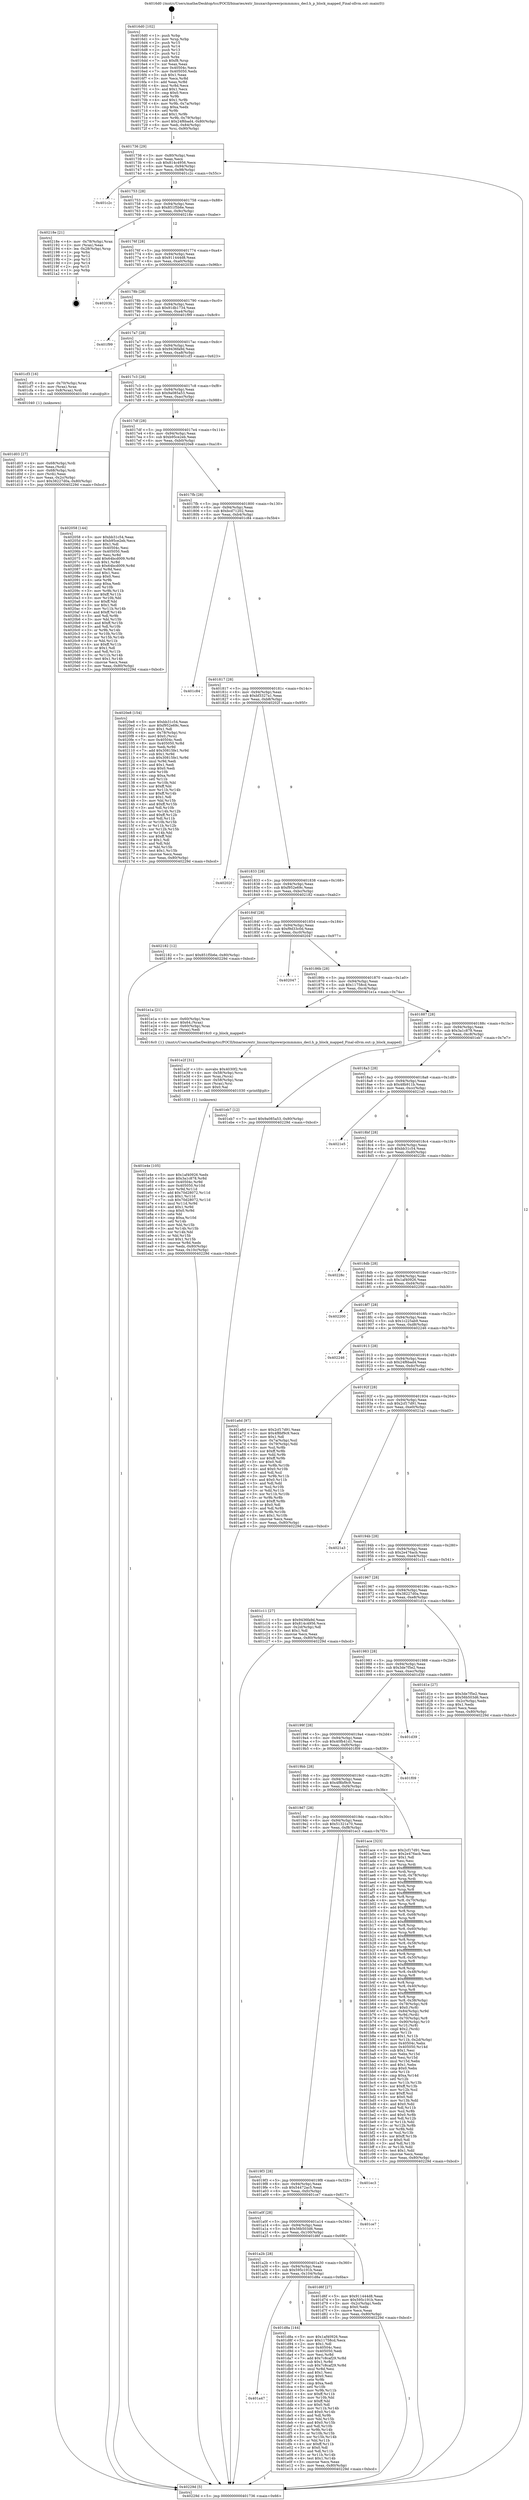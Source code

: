 digraph "0x4016d0" {
  label = "0x4016d0 (/mnt/c/Users/mathe/Desktop/tcc/POCII/binaries/extr_linuxarchpowerpcmmmmu_decl.h_p_block_mapped_Final-ollvm.out::main(0))"
  labelloc = "t"
  node[shape=record]

  Entry [label="",width=0.3,height=0.3,shape=circle,fillcolor=black,style=filled]
  "0x401736" [label="{
     0x401736 [29]\l
     | [instrs]\l
     &nbsp;&nbsp;0x401736 \<+3\>: mov -0x80(%rbp),%eax\l
     &nbsp;&nbsp;0x401739 \<+2\>: mov %eax,%ecx\l
     &nbsp;&nbsp;0x40173b \<+6\>: sub $0x814c4956,%ecx\l
     &nbsp;&nbsp;0x401741 \<+6\>: mov %eax,-0x94(%rbp)\l
     &nbsp;&nbsp;0x401747 \<+6\>: mov %ecx,-0x98(%rbp)\l
     &nbsp;&nbsp;0x40174d \<+6\>: je 0000000000401c2c \<main+0x55c\>\l
  }"]
  "0x401c2c" [label="{
     0x401c2c\l
  }", style=dashed]
  "0x401753" [label="{
     0x401753 [28]\l
     | [instrs]\l
     &nbsp;&nbsp;0x401753 \<+5\>: jmp 0000000000401758 \<main+0x88\>\l
     &nbsp;&nbsp;0x401758 \<+6\>: mov -0x94(%rbp),%eax\l
     &nbsp;&nbsp;0x40175e \<+5\>: sub $0x851f5b6e,%eax\l
     &nbsp;&nbsp;0x401763 \<+6\>: mov %eax,-0x9c(%rbp)\l
     &nbsp;&nbsp;0x401769 \<+6\>: je 000000000040218e \<main+0xabe\>\l
  }"]
  Exit [label="",width=0.3,height=0.3,shape=circle,fillcolor=black,style=filled,peripheries=2]
  "0x40218e" [label="{
     0x40218e [21]\l
     | [instrs]\l
     &nbsp;&nbsp;0x40218e \<+4\>: mov -0x78(%rbp),%rax\l
     &nbsp;&nbsp;0x402192 \<+2\>: mov (%rax),%eax\l
     &nbsp;&nbsp;0x402194 \<+4\>: lea -0x28(%rbp),%rsp\l
     &nbsp;&nbsp;0x402198 \<+1\>: pop %rbx\l
     &nbsp;&nbsp;0x402199 \<+2\>: pop %r12\l
     &nbsp;&nbsp;0x40219b \<+2\>: pop %r13\l
     &nbsp;&nbsp;0x40219d \<+2\>: pop %r14\l
     &nbsp;&nbsp;0x40219f \<+2\>: pop %r15\l
     &nbsp;&nbsp;0x4021a1 \<+1\>: pop %rbp\l
     &nbsp;&nbsp;0x4021a2 \<+1\>: ret\l
  }"]
  "0x40176f" [label="{
     0x40176f [28]\l
     | [instrs]\l
     &nbsp;&nbsp;0x40176f \<+5\>: jmp 0000000000401774 \<main+0xa4\>\l
     &nbsp;&nbsp;0x401774 \<+6\>: mov -0x94(%rbp),%eax\l
     &nbsp;&nbsp;0x40177a \<+5\>: sub $0x911444d8,%eax\l
     &nbsp;&nbsp;0x40177f \<+6\>: mov %eax,-0xa0(%rbp)\l
     &nbsp;&nbsp;0x401785 \<+6\>: je 000000000040203b \<main+0x96b\>\l
  }"]
  "0x401e4e" [label="{
     0x401e4e [105]\l
     | [instrs]\l
     &nbsp;&nbsp;0x401e4e \<+5\>: mov $0x1af40926,%edx\l
     &nbsp;&nbsp;0x401e53 \<+6\>: mov $0x3a1c878,%r8d\l
     &nbsp;&nbsp;0x401e59 \<+8\>: mov 0x40504c,%r9d\l
     &nbsp;&nbsp;0x401e61 \<+8\>: mov 0x405050,%r10d\l
     &nbsp;&nbsp;0x401e69 \<+3\>: mov %r9d,%r11d\l
     &nbsp;&nbsp;0x401e6c \<+7\>: add $0x70d28072,%r11d\l
     &nbsp;&nbsp;0x401e73 \<+4\>: sub $0x1,%r11d\l
     &nbsp;&nbsp;0x401e77 \<+7\>: sub $0x70d28072,%r11d\l
     &nbsp;&nbsp;0x401e7e \<+4\>: imul %r11d,%r9d\l
     &nbsp;&nbsp;0x401e82 \<+4\>: and $0x1,%r9d\l
     &nbsp;&nbsp;0x401e86 \<+4\>: cmp $0x0,%r9d\l
     &nbsp;&nbsp;0x401e8a \<+3\>: sete %bl\l
     &nbsp;&nbsp;0x401e8d \<+4\>: cmp $0xa,%r10d\l
     &nbsp;&nbsp;0x401e91 \<+4\>: setl %r14b\l
     &nbsp;&nbsp;0x401e95 \<+3\>: mov %bl,%r15b\l
     &nbsp;&nbsp;0x401e98 \<+3\>: and %r14b,%r15b\l
     &nbsp;&nbsp;0x401e9b \<+3\>: xor %r14b,%bl\l
     &nbsp;&nbsp;0x401e9e \<+3\>: or %bl,%r15b\l
     &nbsp;&nbsp;0x401ea1 \<+4\>: test $0x1,%r15b\l
     &nbsp;&nbsp;0x401ea5 \<+4\>: cmovne %r8d,%edx\l
     &nbsp;&nbsp;0x401ea9 \<+3\>: mov %edx,-0x80(%rbp)\l
     &nbsp;&nbsp;0x401eac \<+6\>: mov %eax,-0x10c(%rbp)\l
     &nbsp;&nbsp;0x401eb2 \<+5\>: jmp 000000000040229d \<main+0xbcd\>\l
  }"]
  "0x40203b" [label="{
     0x40203b\l
  }", style=dashed]
  "0x40178b" [label="{
     0x40178b [28]\l
     | [instrs]\l
     &nbsp;&nbsp;0x40178b \<+5\>: jmp 0000000000401790 \<main+0xc0\>\l
     &nbsp;&nbsp;0x401790 \<+6\>: mov -0x94(%rbp),%eax\l
     &nbsp;&nbsp;0x401796 \<+5\>: sub $0x91db1734,%eax\l
     &nbsp;&nbsp;0x40179b \<+6\>: mov %eax,-0xa4(%rbp)\l
     &nbsp;&nbsp;0x4017a1 \<+6\>: je 0000000000401f99 \<main+0x8c9\>\l
  }"]
  "0x401e2f" [label="{
     0x401e2f [31]\l
     | [instrs]\l
     &nbsp;&nbsp;0x401e2f \<+10\>: movabs $0x4030f2,%rdi\l
     &nbsp;&nbsp;0x401e39 \<+4\>: mov -0x58(%rbp),%rcx\l
     &nbsp;&nbsp;0x401e3d \<+3\>: mov %rax,(%rcx)\l
     &nbsp;&nbsp;0x401e40 \<+4\>: mov -0x58(%rbp),%rax\l
     &nbsp;&nbsp;0x401e44 \<+3\>: mov (%rax),%rsi\l
     &nbsp;&nbsp;0x401e47 \<+2\>: mov $0x0,%al\l
     &nbsp;&nbsp;0x401e49 \<+5\>: call 0000000000401030 \<printf@plt\>\l
     | [calls]\l
     &nbsp;&nbsp;0x401030 \{1\} (unknown)\l
  }"]
  "0x401f99" [label="{
     0x401f99\l
  }", style=dashed]
  "0x4017a7" [label="{
     0x4017a7 [28]\l
     | [instrs]\l
     &nbsp;&nbsp;0x4017a7 \<+5\>: jmp 00000000004017ac \<main+0xdc\>\l
     &nbsp;&nbsp;0x4017ac \<+6\>: mov -0x94(%rbp),%eax\l
     &nbsp;&nbsp;0x4017b2 \<+5\>: sub $0x9436fa9d,%eax\l
     &nbsp;&nbsp;0x4017b7 \<+6\>: mov %eax,-0xa8(%rbp)\l
     &nbsp;&nbsp;0x4017bd \<+6\>: je 0000000000401cf3 \<main+0x623\>\l
  }"]
  "0x401a47" [label="{
     0x401a47\l
  }", style=dashed]
  "0x401cf3" [label="{
     0x401cf3 [16]\l
     | [instrs]\l
     &nbsp;&nbsp;0x401cf3 \<+4\>: mov -0x70(%rbp),%rax\l
     &nbsp;&nbsp;0x401cf7 \<+3\>: mov (%rax),%rax\l
     &nbsp;&nbsp;0x401cfa \<+4\>: mov 0x8(%rax),%rdi\l
     &nbsp;&nbsp;0x401cfe \<+5\>: call 0000000000401040 \<atoi@plt\>\l
     | [calls]\l
     &nbsp;&nbsp;0x401040 \{1\} (unknown)\l
  }"]
  "0x4017c3" [label="{
     0x4017c3 [28]\l
     | [instrs]\l
     &nbsp;&nbsp;0x4017c3 \<+5\>: jmp 00000000004017c8 \<main+0xf8\>\l
     &nbsp;&nbsp;0x4017c8 \<+6\>: mov -0x94(%rbp),%eax\l
     &nbsp;&nbsp;0x4017ce \<+5\>: sub $0x9a085a53,%eax\l
     &nbsp;&nbsp;0x4017d3 \<+6\>: mov %eax,-0xac(%rbp)\l
     &nbsp;&nbsp;0x4017d9 \<+6\>: je 0000000000402058 \<main+0x988\>\l
  }"]
  "0x401d8a" [label="{
     0x401d8a [144]\l
     | [instrs]\l
     &nbsp;&nbsp;0x401d8a \<+5\>: mov $0x1af40926,%eax\l
     &nbsp;&nbsp;0x401d8f \<+5\>: mov $0x11758cd,%ecx\l
     &nbsp;&nbsp;0x401d94 \<+2\>: mov $0x1,%dl\l
     &nbsp;&nbsp;0x401d96 \<+7\>: mov 0x40504c,%esi\l
     &nbsp;&nbsp;0x401d9d \<+7\>: mov 0x405050,%edi\l
     &nbsp;&nbsp;0x401da4 \<+3\>: mov %esi,%r8d\l
     &nbsp;&nbsp;0x401da7 \<+7\>: add $0x7c8caf29,%r8d\l
     &nbsp;&nbsp;0x401dae \<+4\>: sub $0x1,%r8d\l
     &nbsp;&nbsp;0x401db2 \<+7\>: sub $0x7c8caf29,%r8d\l
     &nbsp;&nbsp;0x401db9 \<+4\>: imul %r8d,%esi\l
     &nbsp;&nbsp;0x401dbd \<+3\>: and $0x1,%esi\l
     &nbsp;&nbsp;0x401dc0 \<+3\>: cmp $0x0,%esi\l
     &nbsp;&nbsp;0x401dc3 \<+4\>: sete %r9b\l
     &nbsp;&nbsp;0x401dc7 \<+3\>: cmp $0xa,%edi\l
     &nbsp;&nbsp;0x401dca \<+4\>: setl %r10b\l
     &nbsp;&nbsp;0x401dce \<+3\>: mov %r9b,%r11b\l
     &nbsp;&nbsp;0x401dd1 \<+4\>: xor $0xff,%r11b\l
     &nbsp;&nbsp;0x401dd5 \<+3\>: mov %r10b,%bl\l
     &nbsp;&nbsp;0x401dd8 \<+3\>: xor $0xff,%bl\l
     &nbsp;&nbsp;0x401ddb \<+3\>: xor $0x0,%dl\l
     &nbsp;&nbsp;0x401dde \<+3\>: mov %r11b,%r14b\l
     &nbsp;&nbsp;0x401de1 \<+4\>: and $0x0,%r14b\l
     &nbsp;&nbsp;0x401de5 \<+3\>: and %dl,%r9b\l
     &nbsp;&nbsp;0x401de8 \<+3\>: mov %bl,%r15b\l
     &nbsp;&nbsp;0x401deb \<+4\>: and $0x0,%r15b\l
     &nbsp;&nbsp;0x401def \<+3\>: and %dl,%r10b\l
     &nbsp;&nbsp;0x401df2 \<+3\>: or %r9b,%r14b\l
     &nbsp;&nbsp;0x401df5 \<+3\>: or %r10b,%r15b\l
     &nbsp;&nbsp;0x401df8 \<+3\>: xor %r15b,%r14b\l
     &nbsp;&nbsp;0x401dfb \<+3\>: or %bl,%r11b\l
     &nbsp;&nbsp;0x401dfe \<+4\>: xor $0xff,%r11b\l
     &nbsp;&nbsp;0x401e02 \<+3\>: or $0x0,%dl\l
     &nbsp;&nbsp;0x401e05 \<+3\>: and %dl,%r11b\l
     &nbsp;&nbsp;0x401e08 \<+3\>: or %r11b,%r14b\l
     &nbsp;&nbsp;0x401e0b \<+4\>: test $0x1,%r14b\l
     &nbsp;&nbsp;0x401e0f \<+3\>: cmovne %ecx,%eax\l
     &nbsp;&nbsp;0x401e12 \<+3\>: mov %eax,-0x80(%rbp)\l
     &nbsp;&nbsp;0x401e15 \<+5\>: jmp 000000000040229d \<main+0xbcd\>\l
  }"]
  "0x402058" [label="{
     0x402058 [144]\l
     | [instrs]\l
     &nbsp;&nbsp;0x402058 \<+5\>: mov $0xbb31c54,%eax\l
     &nbsp;&nbsp;0x40205d \<+5\>: mov $0xb95ce2eb,%ecx\l
     &nbsp;&nbsp;0x402062 \<+2\>: mov $0x1,%dl\l
     &nbsp;&nbsp;0x402064 \<+7\>: mov 0x40504c,%esi\l
     &nbsp;&nbsp;0x40206b \<+7\>: mov 0x405050,%edi\l
     &nbsp;&nbsp;0x402072 \<+3\>: mov %esi,%r8d\l
     &nbsp;&nbsp;0x402075 \<+7\>: add $0x64bcd009,%r8d\l
     &nbsp;&nbsp;0x40207c \<+4\>: sub $0x1,%r8d\l
     &nbsp;&nbsp;0x402080 \<+7\>: sub $0x64bcd009,%r8d\l
     &nbsp;&nbsp;0x402087 \<+4\>: imul %r8d,%esi\l
     &nbsp;&nbsp;0x40208b \<+3\>: and $0x1,%esi\l
     &nbsp;&nbsp;0x40208e \<+3\>: cmp $0x0,%esi\l
     &nbsp;&nbsp;0x402091 \<+4\>: sete %r9b\l
     &nbsp;&nbsp;0x402095 \<+3\>: cmp $0xa,%edi\l
     &nbsp;&nbsp;0x402098 \<+4\>: setl %r10b\l
     &nbsp;&nbsp;0x40209c \<+3\>: mov %r9b,%r11b\l
     &nbsp;&nbsp;0x40209f \<+4\>: xor $0xff,%r11b\l
     &nbsp;&nbsp;0x4020a3 \<+3\>: mov %r10b,%bl\l
     &nbsp;&nbsp;0x4020a6 \<+3\>: xor $0xff,%bl\l
     &nbsp;&nbsp;0x4020a9 \<+3\>: xor $0x1,%dl\l
     &nbsp;&nbsp;0x4020ac \<+3\>: mov %r11b,%r14b\l
     &nbsp;&nbsp;0x4020af \<+4\>: and $0xff,%r14b\l
     &nbsp;&nbsp;0x4020b3 \<+3\>: and %dl,%r9b\l
     &nbsp;&nbsp;0x4020b6 \<+3\>: mov %bl,%r15b\l
     &nbsp;&nbsp;0x4020b9 \<+4\>: and $0xff,%r15b\l
     &nbsp;&nbsp;0x4020bd \<+3\>: and %dl,%r10b\l
     &nbsp;&nbsp;0x4020c0 \<+3\>: or %r9b,%r14b\l
     &nbsp;&nbsp;0x4020c3 \<+3\>: or %r10b,%r15b\l
     &nbsp;&nbsp;0x4020c6 \<+3\>: xor %r15b,%r14b\l
     &nbsp;&nbsp;0x4020c9 \<+3\>: or %bl,%r11b\l
     &nbsp;&nbsp;0x4020cc \<+4\>: xor $0xff,%r11b\l
     &nbsp;&nbsp;0x4020d0 \<+3\>: or $0x1,%dl\l
     &nbsp;&nbsp;0x4020d3 \<+3\>: and %dl,%r11b\l
     &nbsp;&nbsp;0x4020d6 \<+3\>: or %r11b,%r14b\l
     &nbsp;&nbsp;0x4020d9 \<+4\>: test $0x1,%r14b\l
     &nbsp;&nbsp;0x4020dd \<+3\>: cmovne %ecx,%eax\l
     &nbsp;&nbsp;0x4020e0 \<+3\>: mov %eax,-0x80(%rbp)\l
     &nbsp;&nbsp;0x4020e3 \<+5\>: jmp 000000000040229d \<main+0xbcd\>\l
  }"]
  "0x4017df" [label="{
     0x4017df [28]\l
     | [instrs]\l
     &nbsp;&nbsp;0x4017df \<+5\>: jmp 00000000004017e4 \<main+0x114\>\l
     &nbsp;&nbsp;0x4017e4 \<+6\>: mov -0x94(%rbp),%eax\l
     &nbsp;&nbsp;0x4017ea \<+5\>: sub $0xb95ce2eb,%eax\l
     &nbsp;&nbsp;0x4017ef \<+6\>: mov %eax,-0xb0(%rbp)\l
     &nbsp;&nbsp;0x4017f5 \<+6\>: je 00000000004020e8 \<main+0xa18\>\l
  }"]
  "0x401a2b" [label="{
     0x401a2b [28]\l
     | [instrs]\l
     &nbsp;&nbsp;0x401a2b \<+5\>: jmp 0000000000401a30 \<main+0x360\>\l
     &nbsp;&nbsp;0x401a30 \<+6\>: mov -0x94(%rbp),%eax\l
     &nbsp;&nbsp;0x401a36 \<+5\>: sub $0x595c191b,%eax\l
     &nbsp;&nbsp;0x401a3b \<+6\>: mov %eax,-0x104(%rbp)\l
     &nbsp;&nbsp;0x401a41 \<+6\>: je 0000000000401d8a \<main+0x6ba\>\l
  }"]
  "0x4020e8" [label="{
     0x4020e8 [154]\l
     | [instrs]\l
     &nbsp;&nbsp;0x4020e8 \<+5\>: mov $0xbb31c54,%eax\l
     &nbsp;&nbsp;0x4020ed \<+5\>: mov $0xf952e69c,%ecx\l
     &nbsp;&nbsp;0x4020f2 \<+2\>: mov $0x1,%dl\l
     &nbsp;&nbsp;0x4020f4 \<+4\>: mov -0x78(%rbp),%rsi\l
     &nbsp;&nbsp;0x4020f8 \<+6\>: movl $0x0,(%rsi)\l
     &nbsp;&nbsp;0x4020fe \<+7\>: mov 0x40504c,%edi\l
     &nbsp;&nbsp;0x402105 \<+8\>: mov 0x405050,%r8d\l
     &nbsp;&nbsp;0x40210d \<+3\>: mov %edi,%r9d\l
     &nbsp;&nbsp;0x402110 \<+7\>: add $0x30815fe1,%r9d\l
     &nbsp;&nbsp;0x402117 \<+4\>: sub $0x1,%r9d\l
     &nbsp;&nbsp;0x40211b \<+7\>: sub $0x30815fe1,%r9d\l
     &nbsp;&nbsp;0x402122 \<+4\>: imul %r9d,%edi\l
     &nbsp;&nbsp;0x402126 \<+3\>: and $0x1,%edi\l
     &nbsp;&nbsp;0x402129 \<+3\>: cmp $0x0,%edi\l
     &nbsp;&nbsp;0x40212c \<+4\>: sete %r10b\l
     &nbsp;&nbsp;0x402130 \<+4\>: cmp $0xa,%r8d\l
     &nbsp;&nbsp;0x402134 \<+4\>: setl %r11b\l
     &nbsp;&nbsp;0x402138 \<+3\>: mov %r10b,%bl\l
     &nbsp;&nbsp;0x40213b \<+3\>: xor $0xff,%bl\l
     &nbsp;&nbsp;0x40213e \<+3\>: mov %r11b,%r14b\l
     &nbsp;&nbsp;0x402141 \<+4\>: xor $0xff,%r14b\l
     &nbsp;&nbsp;0x402145 \<+3\>: xor $0x1,%dl\l
     &nbsp;&nbsp;0x402148 \<+3\>: mov %bl,%r15b\l
     &nbsp;&nbsp;0x40214b \<+4\>: and $0xff,%r15b\l
     &nbsp;&nbsp;0x40214f \<+3\>: and %dl,%r10b\l
     &nbsp;&nbsp;0x402152 \<+3\>: mov %r14b,%r12b\l
     &nbsp;&nbsp;0x402155 \<+4\>: and $0xff,%r12b\l
     &nbsp;&nbsp;0x402159 \<+3\>: and %dl,%r11b\l
     &nbsp;&nbsp;0x40215c \<+3\>: or %r10b,%r15b\l
     &nbsp;&nbsp;0x40215f \<+3\>: or %r11b,%r12b\l
     &nbsp;&nbsp;0x402162 \<+3\>: xor %r12b,%r15b\l
     &nbsp;&nbsp;0x402165 \<+3\>: or %r14b,%bl\l
     &nbsp;&nbsp;0x402168 \<+3\>: xor $0xff,%bl\l
     &nbsp;&nbsp;0x40216b \<+3\>: or $0x1,%dl\l
     &nbsp;&nbsp;0x40216e \<+2\>: and %dl,%bl\l
     &nbsp;&nbsp;0x402170 \<+3\>: or %bl,%r15b\l
     &nbsp;&nbsp;0x402173 \<+4\>: test $0x1,%r15b\l
     &nbsp;&nbsp;0x402177 \<+3\>: cmovne %ecx,%eax\l
     &nbsp;&nbsp;0x40217a \<+3\>: mov %eax,-0x80(%rbp)\l
     &nbsp;&nbsp;0x40217d \<+5\>: jmp 000000000040229d \<main+0xbcd\>\l
  }"]
  "0x4017fb" [label="{
     0x4017fb [28]\l
     | [instrs]\l
     &nbsp;&nbsp;0x4017fb \<+5\>: jmp 0000000000401800 \<main+0x130\>\l
     &nbsp;&nbsp;0x401800 \<+6\>: mov -0x94(%rbp),%eax\l
     &nbsp;&nbsp;0x401806 \<+5\>: sub $0xbcd71202,%eax\l
     &nbsp;&nbsp;0x40180b \<+6\>: mov %eax,-0xb4(%rbp)\l
     &nbsp;&nbsp;0x401811 \<+6\>: je 0000000000401c84 \<main+0x5b4\>\l
  }"]
  "0x401d6f" [label="{
     0x401d6f [27]\l
     | [instrs]\l
     &nbsp;&nbsp;0x401d6f \<+5\>: mov $0x911444d8,%eax\l
     &nbsp;&nbsp;0x401d74 \<+5\>: mov $0x595c191b,%ecx\l
     &nbsp;&nbsp;0x401d79 \<+3\>: mov -0x2c(%rbp),%edx\l
     &nbsp;&nbsp;0x401d7c \<+3\>: cmp $0x0,%edx\l
     &nbsp;&nbsp;0x401d7f \<+3\>: cmove %ecx,%eax\l
     &nbsp;&nbsp;0x401d82 \<+3\>: mov %eax,-0x80(%rbp)\l
     &nbsp;&nbsp;0x401d85 \<+5\>: jmp 000000000040229d \<main+0xbcd\>\l
  }"]
  "0x401c84" [label="{
     0x401c84\l
  }", style=dashed]
  "0x401817" [label="{
     0x401817 [28]\l
     | [instrs]\l
     &nbsp;&nbsp;0x401817 \<+5\>: jmp 000000000040181c \<main+0x14c\>\l
     &nbsp;&nbsp;0x40181c \<+6\>: mov -0x94(%rbp),%eax\l
     &nbsp;&nbsp;0x401822 \<+5\>: sub $0xbf3327a1,%eax\l
     &nbsp;&nbsp;0x401827 \<+6\>: mov %eax,-0xb8(%rbp)\l
     &nbsp;&nbsp;0x40182d \<+6\>: je 000000000040202f \<main+0x95f\>\l
  }"]
  "0x401a0f" [label="{
     0x401a0f [28]\l
     | [instrs]\l
     &nbsp;&nbsp;0x401a0f \<+5\>: jmp 0000000000401a14 \<main+0x344\>\l
     &nbsp;&nbsp;0x401a14 \<+6\>: mov -0x94(%rbp),%eax\l
     &nbsp;&nbsp;0x401a1a \<+5\>: sub $0x56b503d6,%eax\l
     &nbsp;&nbsp;0x401a1f \<+6\>: mov %eax,-0x100(%rbp)\l
     &nbsp;&nbsp;0x401a25 \<+6\>: je 0000000000401d6f \<main+0x69f\>\l
  }"]
  "0x40202f" [label="{
     0x40202f\l
  }", style=dashed]
  "0x401833" [label="{
     0x401833 [28]\l
     | [instrs]\l
     &nbsp;&nbsp;0x401833 \<+5\>: jmp 0000000000401838 \<main+0x168\>\l
     &nbsp;&nbsp;0x401838 \<+6\>: mov -0x94(%rbp),%eax\l
     &nbsp;&nbsp;0x40183e \<+5\>: sub $0xf952e69c,%eax\l
     &nbsp;&nbsp;0x401843 \<+6\>: mov %eax,-0xbc(%rbp)\l
     &nbsp;&nbsp;0x401849 \<+6\>: je 0000000000402182 \<main+0xab2\>\l
  }"]
  "0x401ce7" [label="{
     0x401ce7\l
  }", style=dashed]
  "0x402182" [label="{
     0x402182 [12]\l
     | [instrs]\l
     &nbsp;&nbsp;0x402182 \<+7\>: movl $0x851f5b6e,-0x80(%rbp)\l
     &nbsp;&nbsp;0x402189 \<+5\>: jmp 000000000040229d \<main+0xbcd\>\l
  }"]
  "0x40184f" [label="{
     0x40184f [28]\l
     | [instrs]\l
     &nbsp;&nbsp;0x40184f \<+5\>: jmp 0000000000401854 \<main+0x184\>\l
     &nbsp;&nbsp;0x401854 \<+6\>: mov -0x94(%rbp),%eax\l
     &nbsp;&nbsp;0x40185a \<+5\>: sub $0xf9d33c0d,%eax\l
     &nbsp;&nbsp;0x40185f \<+6\>: mov %eax,-0xc0(%rbp)\l
     &nbsp;&nbsp;0x401865 \<+6\>: je 0000000000402047 \<main+0x977\>\l
  }"]
  "0x4019f3" [label="{
     0x4019f3 [28]\l
     | [instrs]\l
     &nbsp;&nbsp;0x4019f3 \<+5\>: jmp 00000000004019f8 \<main+0x328\>\l
     &nbsp;&nbsp;0x4019f8 \<+6\>: mov -0x94(%rbp),%eax\l
     &nbsp;&nbsp;0x4019fe \<+5\>: sub $0x54472ac5,%eax\l
     &nbsp;&nbsp;0x401a03 \<+6\>: mov %eax,-0xfc(%rbp)\l
     &nbsp;&nbsp;0x401a09 \<+6\>: je 0000000000401ce7 \<main+0x617\>\l
  }"]
  "0x402047" [label="{
     0x402047\l
  }", style=dashed]
  "0x40186b" [label="{
     0x40186b [28]\l
     | [instrs]\l
     &nbsp;&nbsp;0x40186b \<+5\>: jmp 0000000000401870 \<main+0x1a0\>\l
     &nbsp;&nbsp;0x401870 \<+6\>: mov -0x94(%rbp),%eax\l
     &nbsp;&nbsp;0x401876 \<+5\>: sub $0x11758cd,%eax\l
     &nbsp;&nbsp;0x40187b \<+6\>: mov %eax,-0xc4(%rbp)\l
     &nbsp;&nbsp;0x401881 \<+6\>: je 0000000000401e1a \<main+0x74a\>\l
  }"]
  "0x401ec3" [label="{
     0x401ec3\l
  }", style=dashed]
  "0x401e1a" [label="{
     0x401e1a [21]\l
     | [instrs]\l
     &nbsp;&nbsp;0x401e1a \<+4\>: mov -0x60(%rbp),%rax\l
     &nbsp;&nbsp;0x401e1e \<+6\>: movl $0x64,(%rax)\l
     &nbsp;&nbsp;0x401e24 \<+4\>: mov -0x60(%rbp),%rax\l
     &nbsp;&nbsp;0x401e28 \<+2\>: mov (%rax),%edi\l
     &nbsp;&nbsp;0x401e2a \<+5\>: call 00000000004016c0 \<p_block_mapped\>\l
     | [calls]\l
     &nbsp;&nbsp;0x4016c0 \{1\} (/mnt/c/Users/mathe/Desktop/tcc/POCII/binaries/extr_linuxarchpowerpcmmmmu_decl.h_p_block_mapped_Final-ollvm.out::p_block_mapped)\l
  }"]
  "0x401887" [label="{
     0x401887 [28]\l
     | [instrs]\l
     &nbsp;&nbsp;0x401887 \<+5\>: jmp 000000000040188c \<main+0x1bc\>\l
     &nbsp;&nbsp;0x40188c \<+6\>: mov -0x94(%rbp),%eax\l
     &nbsp;&nbsp;0x401892 \<+5\>: sub $0x3a1c878,%eax\l
     &nbsp;&nbsp;0x401897 \<+6\>: mov %eax,-0xc8(%rbp)\l
     &nbsp;&nbsp;0x40189d \<+6\>: je 0000000000401eb7 \<main+0x7e7\>\l
  }"]
  "0x401d03" [label="{
     0x401d03 [27]\l
     | [instrs]\l
     &nbsp;&nbsp;0x401d03 \<+4\>: mov -0x68(%rbp),%rdi\l
     &nbsp;&nbsp;0x401d07 \<+2\>: mov %eax,(%rdi)\l
     &nbsp;&nbsp;0x401d09 \<+4\>: mov -0x68(%rbp),%rdi\l
     &nbsp;&nbsp;0x401d0d \<+2\>: mov (%rdi),%eax\l
     &nbsp;&nbsp;0x401d0f \<+3\>: mov %eax,-0x2c(%rbp)\l
     &nbsp;&nbsp;0x401d12 \<+7\>: movl $0x38227d0a,-0x80(%rbp)\l
     &nbsp;&nbsp;0x401d19 \<+5\>: jmp 000000000040229d \<main+0xbcd\>\l
  }"]
  "0x401eb7" [label="{
     0x401eb7 [12]\l
     | [instrs]\l
     &nbsp;&nbsp;0x401eb7 \<+7\>: movl $0x9a085a53,-0x80(%rbp)\l
     &nbsp;&nbsp;0x401ebe \<+5\>: jmp 000000000040229d \<main+0xbcd\>\l
  }"]
  "0x4018a3" [label="{
     0x4018a3 [28]\l
     | [instrs]\l
     &nbsp;&nbsp;0x4018a3 \<+5\>: jmp 00000000004018a8 \<main+0x1d8\>\l
     &nbsp;&nbsp;0x4018a8 \<+6\>: mov -0x94(%rbp),%eax\l
     &nbsp;&nbsp;0x4018ae \<+5\>: sub $0x48b911b,%eax\l
     &nbsp;&nbsp;0x4018b3 \<+6\>: mov %eax,-0xcc(%rbp)\l
     &nbsp;&nbsp;0x4018b9 \<+6\>: je 00000000004021e5 \<main+0xb15\>\l
  }"]
  "0x4019d7" [label="{
     0x4019d7 [28]\l
     | [instrs]\l
     &nbsp;&nbsp;0x4019d7 \<+5\>: jmp 00000000004019dc \<main+0x30c\>\l
     &nbsp;&nbsp;0x4019dc \<+6\>: mov -0x94(%rbp),%eax\l
     &nbsp;&nbsp;0x4019e2 \<+5\>: sub $0x51321e70,%eax\l
     &nbsp;&nbsp;0x4019e7 \<+6\>: mov %eax,-0xf8(%rbp)\l
     &nbsp;&nbsp;0x4019ed \<+6\>: je 0000000000401ec3 \<main+0x7f3\>\l
  }"]
  "0x4021e5" [label="{
     0x4021e5\l
  }", style=dashed]
  "0x4018bf" [label="{
     0x4018bf [28]\l
     | [instrs]\l
     &nbsp;&nbsp;0x4018bf \<+5\>: jmp 00000000004018c4 \<main+0x1f4\>\l
     &nbsp;&nbsp;0x4018c4 \<+6\>: mov -0x94(%rbp),%eax\l
     &nbsp;&nbsp;0x4018ca \<+5\>: sub $0xbb31c54,%eax\l
     &nbsp;&nbsp;0x4018cf \<+6\>: mov %eax,-0xd0(%rbp)\l
     &nbsp;&nbsp;0x4018d5 \<+6\>: je 000000000040228c \<main+0xbbc\>\l
  }"]
  "0x401ace" [label="{
     0x401ace [323]\l
     | [instrs]\l
     &nbsp;&nbsp;0x401ace \<+5\>: mov $0x2cf17d91,%eax\l
     &nbsp;&nbsp;0x401ad3 \<+5\>: mov $0x2e476acb,%ecx\l
     &nbsp;&nbsp;0x401ad8 \<+2\>: mov $0x1,%dl\l
     &nbsp;&nbsp;0x401ada \<+2\>: xor %esi,%esi\l
     &nbsp;&nbsp;0x401adc \<+3\>: mov %rsp,%rdi\l
     &nbsp;&nbsp;0x401adf \<+4\>: add $0xfffffffffffffff0,%rdi\l
     &nbsp;&nbsp;0x401ae3 \<+3\>: mov %rdi,%rsp\l
     &nbsp;&nbsp;0x401ae6 \<+4\>: mov %rdi,-0x78(%rbp)\l
     &nbsp;&nbsp;0x401aea \<+3\>: mov %rsp,%rdi\l
     &nbsp;&nbsp;0x401aed \<+4\>: add $0xfffffffffffffff0,%rdi\l
     &nbsp;&nbsp;0x401af1 \<+3\>: mov %rdi,%rsp\l
     &nbsp;&nbsp;0x401af4 \<+3\>: mov %rsp,%r8\l
     &nbsp;&nbsp;0x401af7 \<+4\>: add $0xfffffffffffffff0,%r8\l
     &nbsp;&nbsp;0x401afb \<+3\>: mov %r8,%rsp\l
     &nbsp;&nbsp;0x401afe \<+4\>: mov %r8,-0x70(%rbp)\l
     &nbsp;&nbsp;0x401b02 \<+3\>: mov %rsp,%r8\l
     &nbsp;&nbsp;0x401b05 \<+4\>: add $0xfffffffffffffff0,%r8\l
     &nbsp;&nbsp;0x401b09 \<+3\>: mov %r8,%rsp\l
     &nbsp;&nbsp;0x401b0c \<+4\>: mov %r8,-0x68(%rbp)\l
     &nbsp;&nbsp;0x401b10 \<+3\>: mov %rsp,%r8\l
     &nbsp;&nbsp;0x401b13 \<+4\>: add $0xfffffffffffffff0,%r8\l
     &nbsp;&nbsp;0x401b17 \<+3\>: mov %r8,%rsp\l
     &nbsp;&nbsp;0x401b1a \<+4\>: mov %r8,-0x60(%rbp)\l
     &nbsp;&nbsp;0x401b1e \<+3\>: mov %rsp,%r8\l
     &nbsp;&nbsp;0x401b21 \<+4\>: add $0xfffffffffffffff0,%r8\l
     &nbsp;&nbsp;0x401b25 \<+3\>: mov %r8,%rsp\l
     &nbsp;&nbsp;0x401b28 \<+4\>: mov %r8,-0x58(%rbp)\l
     &nbsp;&nbsp;0x401b2c \<+3\>: mov %rsp,%r8\l
     &nbsp;&nbsp;0x401b2f \<+4\>: add $0xfffffffffffffff0,%r8\l
     &nbsp;&nbsp;0x401b33 \<+3\>: mov %r8,%rsp\l
     &nbsp;&nbsp;0x401b36 \<+4\>: mov %r8,-0x50(%rbp)\l
     &nbsp;&nbsp;0x401b3a \<+3\>: mov %rsp,%r8\l
     &nbsp;&nbsp;0x401b3d \<+4\>: add $0xfffffffffffffff0,%r8\l
     &nbsp;&nbsp;0x401b41 \<+3\>: mov %r8,%rsp\l
     &nbsp;&nbsp;0x401b44 \<+4\>: mov %r8,-0x48(%rbp)\l
     &nbsp;&nbsp;0x401b48 \<+3\>: mov %rsp,%r8\l
     &nbsp;&nbsp;0x401b4b \<+4\>: add $0xfffffffffffffff0,%r8\l
     &nbsp;&nbsp;0x401b4f \<+3\>: mov %r8,%rsp\l
     &nbsp;&nbsp;0x401b52 \<+4\>: mov %r8,-0x40(%rbp)\l
     &nbsp;&nbsp;0x401b56 \<+3\>: mov %rsp,%r8\l
     &nbsp;&nbsp;0x401b59 \<+4\>: add $0xfffffffffffffff0,%r8\l
     &nbsp;&nbsp;0x401b5d \<+3\>: mov %r8,%rsp\l
     &nbsp;&nbsp;0x401b60 \<+4\>: mov %r8,-0x38(%rbp)\l
     &nbsp;&nbsp;0x401b64 \<+4\>: mov -0x78(%rbp),%r8\l
     &nbsp;&nbsp;0x401b68 \<+7\>: movl $0x0,(%r8)\l
     &nbsp;&nbsp;0x401b6f \<+7\>: mov -0x84(%rbp),%r9d\l
     &nbsp;&nbsp;0x401b76 \<+3\>: mov %r9d,(%rdi)\l
     &nbsp;&nbsp;0x401b79 \<+4\>: mov -0x70(%rbp),%r8\l
     &nbsp;&nbsp;0x401b7d \<+7\>: mov -0x90(%rbp),%r10\l
     &nbsp;&nbsp;0x401b84 \<+3\>: mov %r10,(%r8)\l
     &nbsp;&nbsp;0x401b87 \<+3\>: cmpl $0x2,(%rdi)\l
     &nbsp;&nbsp;0x401b8a \<+4\>: setne %r11b\l
     &nbsp;&nbsp;0x401b8e \<+4\>: and $0x1,%r11b\l
     &nbsp;&nbsp;0x401b92 \<+4\>: mov %r11b,-0x2d(%rbp)\l
     &nbsp;&nbsp;0x401b96 \<+7\>: mov 0x40504c,%ebx\l
     &nbsp;&nbsp;0x401b9d \<+8\>: mov 0x405050,%r14d\l
     &nbsp;&nbsp;0x401ba5 \<+3\>: sub $0x1,%esi\l
     &nbsp;&nbsp;0x401ba8 \<+3\>: mov %ebx,%r15d\l
     &nbsp;&nbsp;0x401bab \<+3\>: add %esi,%r15d\l
     &nbsp;&nbsp;0x401bae \<+4\>: imul %r15d,%ebx\l
     &nbsp;&nbsp;0x401bb2 \<+3\>: and $0x1,%ebx\l
     &nbsp;&nbsp;0x401bb5 \<+3\>: cmp $0x0,%ebx\l
     &nbsp;&nbsp;0x401bb8 \<+4\>: sete %r11b\l
     &nbsp;&nbsp;0x401bbc \<+4\>: cmp $0xa,%r14d\l
     &nbsp;&nbsp;0x401bc0 \<+4\>: setl %r12b\l
     &nbsp;&nbsp;0x401bc4 \<+3\>: mov %r11b,%r13b\l
     &nbsp;&nbsp;0x401bc7 \<+4\>: xor $0xff,%r13b\l
     &nbsp;&nbsp;0x401bcb \<+3\>: mov %r12b,%sil\l
     &nbsp;&nbsp;0x401bce \<+4\>: xor $0xff,%sil\l
     &nbsp;&nbsp;0x401bd2 \<+3\>: xor $0x0,%dl\l
     &nbsp;&nbsp;0x401bd5 \<+3\>: mov %r13b,%dil\l
     &nbsp;&nbsp;0x401bd8 \<+4\>: and $0x0,%dil\l
     &nbsp;&nbsp;0x401bdc \<+3\>: and %dl,%r11b\l
     &nbsp;&nbsp;0x401bdf \<+3\>: mov %sil,%r8b\l
     &nbsp;&nbsp;0x401be2 \<+4\>: and $0x0,%r8b\l
     &nbsp;&nbsp;0x401be6 \<+3\>: and %dl,%r12b\l
     &nbsp;&nbsp;0x401be9 \<+3\>: or %r11b,%dil\l
     &nbsp;&nbsp;0x401bec \<+3\>: or %r12b,%r8b\l
     &nbsp;&nbsp;0x401bef \<+3\>: xor %r8b,%dil\l
     &nbsp;&nbsp;0x401bf2 \<+3\>: or %sil,%r13b\l
     &nbsp;&nbsp;0x401bf5 \<+4\>: xor $0xff,%r13b\l
     &nbsp;&nbsp;0x401bf9 \<+3\>: or $0x0,%dl\l
     &nbsp;&nbsp;0x401bfc \<+3\>: and %dl,%r13b\l
     &nbsp;&nbsp;0x401bff \<+3\>: or %r13b,%dil\l
     &nbsp;&nbsp;0x401c02 \<+4\>: test $0x1,%dil\l
     &nbsp;&nbsp;0x401c06 \<+3\>: cmovne %ecx,%eax\l
     &nbsp;&nbsp;0x401c09 \<+3\>: mov %eax,-0x80(%rbp)\l
     &nbsp;&nbsp;0x401c0c \<+5\>: jmp 000000000040229d \<main+0xbcd\>\l
  }"]
  "0x40228c" [label="{
     0x40228c\l
  }", style=dashed]
  "0x4018db" [label="{
     0x4018db [28]\l
     | [instrs]\l
     &nbsp;&nbsp;0x4018db \<+5\>: jmp 00000000004018e0 \<main+0x210\>\l
     &nbsp;&nbsp;0x4018e0 \<+6\>: mov -0x94(%rbp),%eax\l
     &nbsp;&nbsp;0x4018e6 \<+5\>: sub $0x1af40926,%eax\l
     &nbsp;&nbsp;0x4018eb \<+6\>: mov %eax,-0xd4(%rbp)\l
     &nbsp;&nbsp;0x4018f1 \<+6\>: je 0000000000402200 \<main+0xb30\>\l
  }"]
  "0x4019bb" [label="{
     0x4019bb [28]\l
     | [instrs]\l
     &nbsp;&nbsp;0x4019bb \<+5\>: jmp 00000000004019c0 \<main+0x2f0\>\l
     &nbsp;&nbsp;0x4019c0 \<+6\>: mov -0x94(%rbp),%eax\l
     &nbsp;&nbsp;0x4019c6 \<+5\>: sub $0x4f8bf9c9,%eax\l
     &nbsp;&nbsp;0x4019cb \<+6\>: mov %eax,-0xf4(%rbp)\l
     &nbsp;&nbsp;0x4019d1 \<+6\>: je 0000000000401ace \<main+0x3fe\>\l
  }"]
  "0x402200" [label="{
     0x402200\l
  }", style=dashed]
  "0x4018f7" [label="{
     0x4018f7 [28]\l
     | [instrs]\l
     &nbsp;&nbsp;0x4018f7 \<+5\>: jmp 00000000004018fc \<main+0x22c\>\l
     &nbsp;&nbsp;0x4018fc \<+6\>: mov -0x94(%rbp),%eax\l
     &nbsp;&nbsp;0x401902 \<+5\>: sub $0x1c225ab9,%eax\l
     &nbsp;&nbsp;0x401907 \<+6\>: mov %eax,-0xd8(%rbp)\l
     &nbsp;&nbsp;0x40190d \<+6\>: je 0000000000402246 \<main+0xb76\>\l
  }"]
  "0x401f09" [label="{
     0x401f09\l
  }", style=dashed]
  "0x402246" [label="{
     0x402246\l
  }", style=dashed]
  "0x401913" [label="{
     0x401913 [28]\l
     | [instrs]\l
     &nbsp;&nbsp;0x401913 \<+5\>: jmp 0000000000401918 \<main+0x248\>\l
     &nbsp;&nbsp;0x401918 \<+6\>: mov -0x94(%rbp),%eax\l
     &nbsp;&nbsp;0x40191e \<+5\>: sub $0x24f6bad4,%eax\l
     &nbsp;&nbsp;0x401923 \<+6\>: mov %eax,-0xdc(%rbp)\l
     &nbsp;&nbsp;0x401929 \<+6\>: je 0000000000401a6d \<main+0x39d\>\l
  }"]
  "0x40199f" [label="{
     0x40199f [28]\l
     | [instrs]\l
     &nbsp;&nbsp;0x40199f \<+5\>: jmp 00000000004019a4 \<main+0x2d4\>\l
     &nbsp;&nbsp;0x4019a4 \<+6\>: mov -0x94(%rbp),%eax\l
     &nbsp;&nbsp;0x4019aa \<+5\>: sub $0x40fb41d1,%eax\l
     &nbsp;&nbsp;0x4019af \<+6\>: mov %eax,-0xf0(%rbp)\l
     &nbsp;&nbsp;0x4019b5 \<+6\>: je 0000000000401f09 \<main+0x839\>\l
  }"]
  "0x401a6d" [label="{
     0x401a6d [97]\l
     | [instrs]\l
     &nbsp;&nbsp;0x401a6d \<+5\>: mov $0x2cf17d91,%eax\l
     &nbsp;&nbsp;0x401a72 \<+5\>: mov $0x4f8bf9c9,%ecx\l
     &nbsp;&nbsp;0x401a77 \<+2\>: mov $0x1,%dl\l
     &nbsp;&nbsp;0x401a79 \<+4\>: mov -0x7a(%rbp),%sil\l
     &nbsp;&nbsp;0x401a7d \<+4\>: mov -0x79(%rbp),%dil\l
     &nbsp;&nbsp;0x401a81 \<+3\>: mov %sil,%r8b\l
     &nbsp;&nbsp;0x401a84 \<+4\>: xor $0xff,%r8b\l
     &nbsp;&nbsp;0x401a88 \<+3\>: mov %dil,%r9b\l
     &nbsp;&nbsp;0x401a8b \<+4\>: xor $0xff,%r9b\l
     &nbsp;&nbsp;0x401a8f \<+3\>: xor $0x0,%dl\l
     &nbsp;&nbsp;0x401a92 \<+3\>: mov %r8b,%r10b\l
     &nbsp;&nbsp;0x401a95 \<+4\>: and $0x0,%r10b\l
     &nbsp;&nbsp;0x401a99 \<+3\>: and %dl,%sil\l
     &nbsp;&nbsp;0x401a9c \<+3\>: mov %r9b,%r11b\l
     &nbsp;&nbsp;0x401a9f \<+4\>: and $0x0,%r11b\l
     &nbsp;&nbsp;0x401aa3 \<+3\>: and %dl,%dil\l
     &nbsp;&nbsp;0x401aa6 \<+3\>: or %sil,%r10b\l
     &nbsp;&nbsp;0x401aa9 \<+3\>: or %dil,%r11b\l
     &nbsp;&nbsp;0x401aac \<+3\>: xor %r11b,%r10b\l
     &nbsp;&nbsp;0x401aaf \<+3\>: or %r9b,%r8b\l
     &nbsp;&nbsp;0x401ab2 \<+4\>: xor $0xff,%r8b\l
     &nbsp;&nbsp;0x401ab6 \<+3\>: or $0x0,%dl\l
     &nbsp;&nbsp;0x401ab9 \<+3\>: and %dl,%r8b\l
     &nbsp;&nbsp;0x401abc \<+3\>: or %r8b,%r10b\l
     &nbsp;&nbsp;0x401abf \<+4\>: test $0x1,%r10b\l
     &nbsp;&nbsp;0x401ac3 \<+3\>: cmovne %ecx,%eax\l
     &nbsp;&nbsp;0x401ac6 \<+3\>: mov %eax,-0x80(%rbp)\l
     &nbsp;&nbsp;0x401ac9 \<+5\>: jmp 000000000040229d \<main+0xbcd\>\l
  }"]
  "0x40192f" [label="{
     0x40192f [28]\l
     | [instrs]\l
     &nbsp;&nbsp;0x40192f \<+5\>: jmp 0000000000401934 \<main+0x264\>\l
     &nbsp;&nbsp;0x401934 \<+6\>: mov -0x94(%rbp),%eax\l
     &nbsp;&nbsp;0x40193a \<+5\>: sub $0x2cf17d91,%eax\l
     &nbsp;&nbsp;0x40193f \<+6\>: mov %eax,-0xe0(%rbp)\l
     &nbsp;&nbsp;0x401945 \<+6\>: je 00000000004021a3 \<main+0xad3\>\l
  }"]
  "0x40229d" [label="{
     0x40229d [5]\l
     | [instrs]\l
     &nbsp;&nbsp;0x40229d \<+5\>: jmp 0000000000401736 \<main+0x66\>\l
  }"]
  "0x4016d0" [label="{
     0x4016d0 [102]\l
     | [instrs]\l
     &nbsp;&nbsp;0x4016d0 \<+1\>: push %rbp\l
     &nbsp;&nbsp;0x4016d1 \<+3\>: mov %rsp,%rbp\l
     &nbsp;&nbsp;0x4016d4 \<+2\>: push %r15\l
     &nbsp;&nbsp;0x4016d6 \<+2\>: push %r14\l
     &nbsp;&nbsp;0x4016d8 \<+2\>: push %r13\l
     &nbsp;&nbsp;0x4016da \<+2\>: push %r12\l
     &nbsp;&nbsp;0x4016dc \<+1\>: push %rbx\l
     &nbsp;&nbsp;0x4016dd \<+7\>: sub $0xf8,%rsp\l
     &nbsp;&nbsp;0x4016e4 \<+2\>: xor %eax,%eax\l
     &nbsp;&nbsp;0x4016e6 \<+7\>: mov 0x40504c,%ecx\l
     &nbsp;&nbsp;0x4016ed \<+7\>: mov 0x405050,%edx\l
     &nbsp;&nbsp;0x4016f4 \<+3\>: sub $0x1,%eax\l
     &nbsp;&nbsp;0x4016f7 \<+3\>: mov %ecx,%r8d\l
     &nbsp;&nbsp;0x4016fa \<+3\>: add %eax,%r8d\l
     &nbsp;&nbsp;0x4016fd \<+4\>: imul %r8d,%ecx\l
     &nbsp;&nbsp;0x401701 \<+3\>: and $0x1,%ecx\l
     &nbsp;&nbsp;0x401704 \<+3\>: cmp $0x0,%ecx\l
     &nbsp;&nbsp;0x401707 \<+4\>: sete %r9b\l
     &nbsp;&nbsp;0x40170b \<+4\>: and $0x1,%r9b\l
     &nbsp;&nbsp;0x40170f \<+4\>: mov %r9b,-0x7a(%rbp)\l
     &nbsp;&nbsp;0x401713 \<+3\>: cmp $0xa,%edx\l
     &nbsp;&nbsp;0x401716 \<+4\>: setl %r9b\l
     &nbsp;&nbsp;0x40171a \<+4\>: and $0x1,%r9b\l
     &nbsp;&nbsp;0x40171e \<+4\>: mov %r9b,-0x79(%rbp)\l
     &nbsp;&nbsp;0x401722 \<+7\>: movl $0x24f6bad4,-0x80(%rbp)\l
     &nbsp;&nbsp;0x401729 \<+6\>: mov %edi,-0x84(%rbp)\l
     &nbsp;&nbsp;0x40172f \<+7\>: mov %rsi,-0x90(%rbp)\l
  }"]
  "0x401d39" [label="{
     0x401d39\l
  }", style=dashed]
  "0x4021a3" [label="{
     0x4021a3\l
  }", style=dashed]
  "0x40194b" [label="{
     0x40194b [28]\l
     | [instrs]\l
     &nbsp;&nbsp;0x40194b \<+5\>: jmp 0000000000401950 \<main+0x280\>\l
     &nbsp;&nbsp;0x401950 \<+6\>: mov -0x94(%rbp),%eax\l
     &nbsp;&nbsp;0x401956 \<+5\>: sub $0x2e476acb,%eax\l
     &nbsp;&nbsp;0x40195b \<+6\>: mov %eax,-0xe4(%rbp)\l
     &nbsp;&nbsp;0x401961 \<+6\>: je 0000000000401c11 \<main+0x541\>\l
  }"]
  "0x401983" [label="{
     0x401983 [28]\l
     | [instrs]\l
     &nbsp;&nbsp;0x401983 \<+5\>: jmp 0000000000401988 \<main+0x2b8\>\l
     &nbsp;&nbsp;0x401988 \<+6\>: mov -0x94(%rbp),%eax\l
     &nbsp;&nbsp;0x40198e \<+5\>: sub $0x3de7f5e2,%eax\l
     &nbsp;&nbsp;0x401993 \<+6\>: mov %eax,-0xec(%rbp)\l
     &nbsp;&nbsp;0x401999 \<+6\>: je 0000000000401d39 \<main+0x669\>\l
  }"]
  "0x401c11" [label="{
     0x401c11 [27]\l
     | [instrs]\l
     &nbsp;&nbsp;0x401c11 \<+5\>: mov $0x9436fa9d,%eax\l
     &nbsp;&nbsp;0x401c16 \<+5\>: mov $0x814c4956,%ecx\l
     &nbsp;&nbsp;0x401c1b \<+3\>: mov -0x2d(%rbp),%dl\l
     &nbsp;&nbsp;0x401c1e \<+3\>: test $0x1,%dl\l
     &nbsp;&nbsp;0x401c21 \<+3\>: cmovne %ecx,%eax\l
     &nbsp;&nbsp;0x401c24 \<+3\>: mov %eax,-0x80(%rbp)\l
     &nbsp;&nbsp;0x401c27 \<+5\>: jmp 000000000040229d \<main+0xbcd\>\l
  }"]
  "0x401967" [label="{
     0x401967 [28]\l
     | [instrs]\l
     &nbsp;&nbsp;0x401967 \<+5\>: jmp 000000000040196c \<main+0x29c\>\l
     &nbsp;&nbsp;0x40196c \<+6\>: mov -0x94(%rbp),%eax\l
     &nbsp;&nbsp;0x401972 \<+5\>: sub $0x38227d0a,%eax\l
     &nbsp;&nbsp;0x401977 \<+6\>: mov %eax,-0xe8(%rbp)\l
     &nbsp;&nbsp;0x40197d \<+6\>: je 0000000000401d1e \<main+0x64e\>\l
  }"]
  "0x401d1e" [label="{
     0x401d1e [27]\l
     | [instrs]\l
     &nbsp;&nbsp;0x401d1e \<+5\>: mov $0x3de7f5e2,%eax\l
     &nbsp;&nbsp;0x401d23 \<+5\>: mov $0x56b503d6,%ecx\l
     &nbsp;&nbsp;0x401d28 \<+3\>: mov -0x2c(%rbp),%edx\l
     &nbsp;&nbsp;0x401d2b \<+3\>: cmp $0x1,%edx\l
     &nbsp;&nbsp;0x401d2e \<+3\>: cmovl %ecx,%eax\l
     &nbsp;&nbsp;0x401d31 \<+3\>: mov %eax,-0x80(%rbp)\l
     &nbsp;&nbsp;0x401d34 \<+5\>: jmp 000000000040229d \<main+0xbcd\>\l
  }"]
  Entry -> "0x4016d0" [label=" 1"]
  "0x401736" -> "0x401c2c" [label=" 0"]
  "0x401736" -> "0x401753" [label=" 13"]
  "0x40218e" -> Exit [label=" 1"]
  "0x401753" -> "0x40218e" [label=" 1"]
  "0x401753" -> "0x40176f" [label=" 12"]
  "0x402182" -> "0x40229d" [label=" 1"]
  "0x40176f" -> "0x40203b" [label=" 0"]
  "0x40176f" -> "0x40178b" [label=" 12"]
  "0x4020e8" -> "0x40229d" [label=" 1"]
  "0x40178b" -> "0x401f99" [label=" 0"]
  "0x40178b" -> "0x4017a7" [label=" 12"]
  "0x402058" -> "0x40229d" [label=" 1"]
  "0x4017a7" -> "0x401cf3" [label=" 1"]
  "0x4017a7" -> "0x4017c3" [label=" 11"]
  "0x401eb7" -> "0x40229d" [label=" 1"]
  "0x4017c3" -> "0x402058" [label=" 1"]
  "0x4017c3" -> "0x4017df" [label=" 10"]
  "0x401e4e" -> "0x40229d" [label=" 1"]
  "0x4017df" -> "0x4020e8" [label=" 1"]
  "0x4017df" -> "0x4017fb" [label=" 9"]
  "0x401e1a" -> "0x401e2f" [label=" 1"]
  "0x4017fb" -> "0x401c84" [label=" 0"]
  "0x4017fb" -> "0x401817" [label=" 9"]
  "0x401d8a" -> "0x40229d" [label=" 1"]
  "0x401817" -> "0x40202f" [label=" 0"]
  "0x401817" -> "0x401833" [label=" 9"]
  "0x401a2b" -> "0x401d8a" [label=" 1"]
  "0x401833" -> "0x402182" [label=" 1"]
  "0x401833" -> "0x40184f" [label=" 8"]
  "0x401e2f" -> "0x401e4e" [label=" 1"]
  "0x40184f" -> "0x402047" [label=" 0"]
  "0x40184f" -> "0x40186b" [label=" 8"]
  "0x401a0f" -> "0x401a2b" [label=" 1"]
  "0x40186b" -> "0x401e1a" [label=" 1"]
  "0x40186b" -> "0x401887" [label=" 7"]
  "0x401a0f" -> "0x401d6f" [label=" 1"]
  "0x401887" -> "0x401eb7" [label=" 1"]
  "0x401887" -> "0x4018a3" [label=" 6"]
  "0x4019f3" -> "0x401a0f" [label=" 2"]
  "0x4018a3" -> "0x4021e5" [label=" 0"]
  "0x4018a3" -> "0x4018bf" [label=" 6"]
  "0x401d6f" -> "0x40229d" [label=" 1"]
  "0x4018bf" -> "0x40228c" [label=" 0"]
  "0x4018bf" -> "0x4018db" [label=" 6"]
  "0x4019d7" -> "0x4019f3" [label=" 2"]
  "0x4018db" -> "0x402200" [label=" 0"]
  "0x4018db" -> "0x4018f7" [label=" 6"]
  "0x401a2b" -> "0x401a47" [label=" 0"]
  "0x4018f7" -> "0x402246" [label=" 0"]
  "0x4018f7" -> "0x401913" [label=" 6"]
  "0x401d1e" -> "0x40229d" [label=" 1"]
  "0x401913" -> "0x401a6d" [label=" 1"]
  "0x401913" -> "0x40192f" [label=" 5"]
  "0x401a6d" -> "0x40229d" [label=" 1"]
  "0x4016d0" -> "0x401736" [label=" 1"]
  "0x40229d" -> "0x401736" [label=" 12"]
  "0x401cf3" -> "0x401d03" [label=" 1"]
  "0x40192f" -> "0x4021a3" [label=" 0"]
  "0x40192f" -> "0x40194b" [label=" 5"]
  "0x401c11" -> "0x40229d" [label=" 1"]
  "0x40194b" -> "0x401c11" [label=" 1"]
  "0x40194b" -> "0x401967" [label=" 4"]
  "0x4019f3" -> "0x401ce7" [label=" 0"]
  "0x401967" -> "0x401d1e" [label=" 1"]
  "0x401967" -> "0x401983" [label=" 3"]
  "0x401ace" -> "0x40229d" [label=" 1"]
  "0x401983" -> "0x401d39" [label=" 0"]
  "0x401983" -> "0x40199f" [label=" 3"]
  "0x401d03" -> "0x40229d" [label=" 1"]
  "0x40199f" -> "0x401f09" [label=" 0"]
  "0x40199f" -> "0x4019bb" [label=" 3"]
  "0x4019d7" -> "0x401ec3" [label=" 0"]
  "0x4019bb" -> "0x401ace" [label=" 1"]
  "0x4019bb" -> "0x4019d7" [label=" 2"]
}
